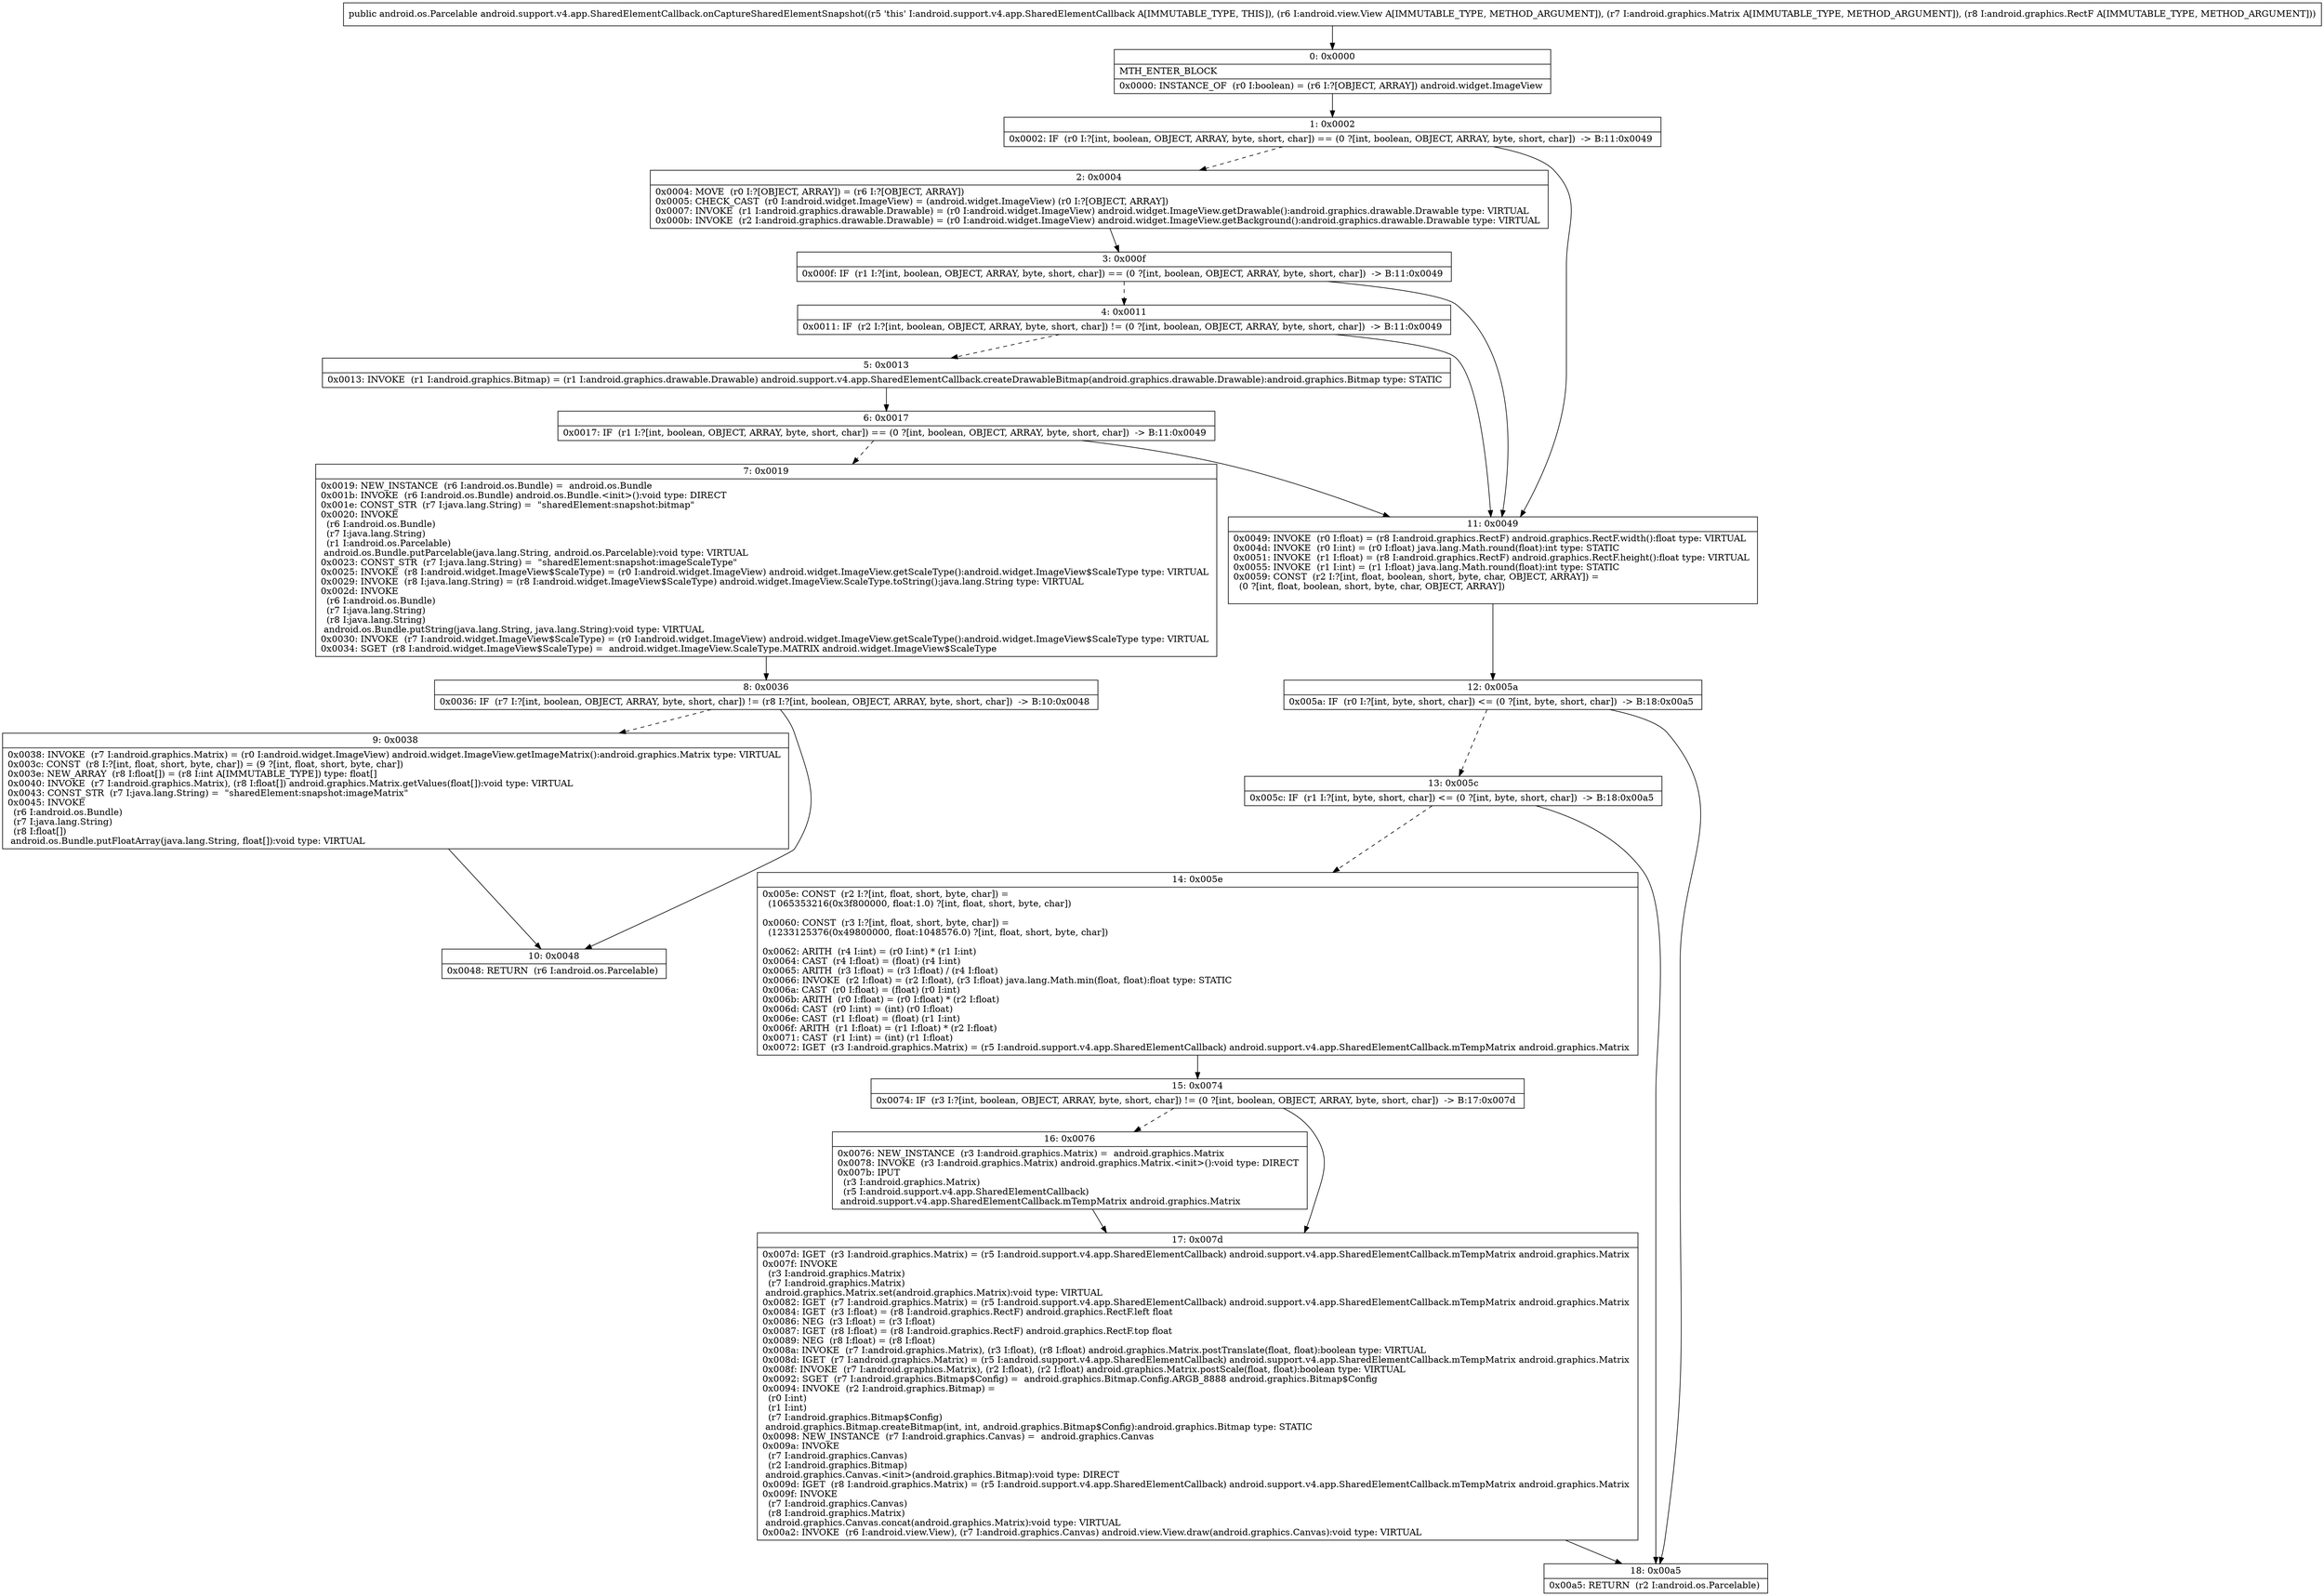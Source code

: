 digraph "CFG forandroid.support.v4.app.SharedElementCallback.onCaptureSharedElementSnapshot(Landroid\/view\/View;Landroid\/graphics\/Matrix;Landroid\/graphics\/RectF;)Landroid\/os\/Parcelable;" {
Node_0 [shape=record,label="{0\:\ 0x0000|MTH_ENTER_BLOCK\l|0x0000: INSTANCE_OF  (r0 I:boolean) = (r6 I:?[OBJECT, ARRAY]) android.widget.ImageView \l}"];
Node_1 [shape=record,label="{1\:\ 0x0002|0x0002: IF  (r0 I:?[int, boolean, OBJECT, ARRAY, byte, short, char]) == (0 ?[int, boolean, OBJECT, ARRAY, byte, short, char])  \-\> B:11:0x0049 \l}"];
Node_2 [shape=record,label="{2\:\ 0x0004|0x0004: MOVE  (r0 I:?[OBJECT, ARRAY]) = (r6 I:?[OBJECT, ARRAY]) \l0x0005: CHECK_CAST  (r0 I:android.widget.ImageView) = (android.widget.ImageView) (r0 I:?[OBJECT, ARRAY]) \l0x0007: INVOKE  (r1 I:android.graphics.drawable.Drawable) = (r0 I:android.widget.ImageView) android.widget.ImageView.getDrawable():android.graphics.drawable.Drawable type: VIRTUAL \l0x000b: INVOKE  (r2 I:android.graphics.drawable.Drawable) = (r0 I:android.widget.ImageView) android.widget.ImageView.getBackground():android.graphics.drawable.Drawable type: VIRTUAL \l}"];
Node_3 [shape=record,label="{3\:\ 0x000f|0x000f: IF  (r1 I:?[int, boolean, OBJECT, ARRAY, byte, short, char]) == (0 ?[int, boolean, OBJECT, ARRAY, byte, short, char])  \-\> B:11:0x0049 \l}"];
Node_4 [shape=record,label="{4\:\ 0x0011|0x0011: IF  (r2 I:?[int, boolean, OBJECT, ARRAY, byte, short, char]) != (0 ?[int, boolean, OBJECT, ARRAY, byte, short, char])  \-\> B:11:0x0049 \l}"];
Node_5 [shape=record,label="{5\:\ 0x0013|0x0013: INVOKE  (r1 I:android.graphics.Bitmap) = (r1 I:android.graphics.drawable.Drawable) android.support.v4.app.SharedElementCallback.createDrawableBitmap(android.graphics.drawable.Drawable):android.graphics.Bitmap type: STATIC \l}"];
Node_6 [shape=record,label="{6\:\ 0x0017|0x0017: IF  (r1 I:?[int, boolean, OBJECT, ARRAY, byte, short, char]) == (0 ?[int, boolean, OBJECT, ARRAY, byte, short, char])  \-\> B:11:0x0049 \l}"];
Node_7 [shape=record,label="{7\:\ 0x0019|0x0019: NEW_INSTANCE  (r6 I:android.os.Bundle) =  android.os.Bundle \l0x001b: INVOKE  (r6 I:android.os.Bundle) android.os.Bundle.\<init\>():void type: DIRECT \l0x001e: CONST_STR  (r7 I:java.lang.String) =  \"sharedElement:snapshot:bitmap\" \l0x0020: INVOKE  \l  (r6 I:android.os.Bundle)\l  (r7 I:java.lang.String)\l  (r1 I:android.os.Parcelable)\l android.os.Bundle.putParcelable(java.lang.String, android.os.Parcelable):void type: VIRTUAL \l0x0023: CONST_STR  (r7 I:java.lang.String) =  \"sharedElement:snapshot:imageScaleType\" \l0x0025: INVOKE  (r8 I:android.widget.ImageView$ScaleType) = (r0 I:android.widget.ImageView) android.widget.ImageView.getScaleType():android.widget.ImageView$ScaleType type: VIRTUAL \l0x0029: INVOKE  (r8 I:java.lang.String) = (r8 I:android.widget.ImageView$ScaleType) android.widget.ImageView.ScaleType.toString():java.lang.String type: VIRTUAL \l0x002d: INVOKE  \l  (r6 I:android.os.Bundle)\l  (r7 I:java.lang.String)\l  (r8 I:java.lang.String)\l android.os.Bundle.putString(java.lang.String, java.lang.String):void type: VIRTUAL \l0x0030: INVOKE  (r7 I:android.widget.ImageView$ScaleType) = (r0 I:android.widget.ImageView) android.widget.ImageView.getScaleType():android.widget.ImageView$ScaleType type: VIRTUAL \l0x0034: SGET  (r8 I:android.widget.ImageView$ScaleType) =  android.widget.ImageView.ScaleType.MATRIX android.widget.ImageView$ScaleType \l}"];
Node_8 [shape=record,label="{8\:\ 0x0036|0x0036: IF  (r7 I:?[int, boolean, OBJECT, ARRAY, byte, short, char]) != (r8 I:?[int, boolean, OBJECT, ARRAY, byte, short, char])  \-\> B:10:0x0048 \l}"];
Node_9 [shape=record,label="{9\:\ 0x0038|0x0038: INVOKE  (r7 I:android.graphics.Matrix) = (r0 I:android.widget.ImageView) android.widget.ImageView.getImageMatrix():android.graphics.Matrix type: VIRTUAL \l0x003c: CONST  (r8 I:?[int, float, short, byte, char]) = (9 ?[int, float, short, byte, char]) \l0x003e: NEW_ARRAY  (r8 I:float[]) = (r8 I:int A[IMMUTABLE_TYPE]) type: float[] \l0x0040: INVOKE  (r7 I:android.graphics.Matrix), (r8 I:float[]) android.graphics.Matrix.getValues(float[]):void type: VIRTUAL \l0x0043: CONST_STR  (r7 I:java.lang.String) =  \"sharedElement:snapshot:imageMatrix\" \l0x0045: INVOKE  \l  (r6 I:android.os.Bundle)\l  (r7 I:java.lang.String)\l  (r8 I:float[])\l android.os.Bundle.putFloatArray(java.lang.String, float[]):void type: VIRTUAL \l}"];
Node_10 [shape=record,label="{10\:\ 0x0048|0x0048: RETURN  (r6 I:android.os.Parcelable) \l}"];
Node_11 [shape=record,label="{11\:\ 0x0049|0x0049: INVOKE  (r0 I:float) = (r8 I:android.graphics.RectF) android.graphics.RectF.width():float type: VIRTUAL \l0x004d: INVOKE  (r0 I:int) = (r0 I:float) java.lang.Math.round(float):int type: STATIC \l0x0051: INVOKE  (r1 I:float) = (r8 I:android.graphics.RectF) android.graphics.RectF.height():float type: VIRTUAL \l0x0055: INVOKE  (r1 I:int) = (r1 I:float) java.lang.Math.round(float):int type: STATIC \l0x0059: CONST  (r2 I:?[int, float, boolean, short, byte, char, OBJECT, ARRAY]) = \l  (0 ?[int, float, boolean, short, byte, char, OBJECT, ARRAY])\l \l}"];
Node_12 [shape=record,label="{12\:\ 0x005a|0x005a: IF  (r0 I:?[int, byte, short, char]) \<= (0 ?[int, byte, short, char])  \-\> B:18:0x00a5 \l}"];
Node_13 [shape=record,label="{13\:\ 0x005c|0x005c: IF  (r1 I:?[int, byte, short, char]) \<= (0 ?[int, byte, short, char])  \-\> B:18:0x00a5 \l}"];
Node_14 [shape=record,label="{14\:\ 0x005e|0x005e: CONST  (r2 I:?[int, float, short, byte, char]) = \l  (1065353216(0x3f800000, float:1.0) ?[int, float, short, byte, char])\l \l0x0060: CONST  (r3 I:?[int, float, short, byte, char]) = \l  (1233125376(0x49800000, float:1048576.0) ?[int, float, short, byte, char])\l \l0x0062: ARITH  (r4 I:int) = (r0 I:int) * (r1 I:int) \l0x0064: CAST  (r4 I:float) = (float) (r4 I:int) \l0x0065: ARITH  (r3 I:float) = (r3 I:float) \/ (r4 I:float) \l0x0066: INVOKE  (r2 I:float) = (r2 I:float), (r3 I:float) java.lang.Math.min(float, float):float type: STATIC \l0x006a: CAST  (r0 I:float) = (float) (r0 I:int) \l0x006b: ARITH  (r0 I:float) = (r0 I:float) * (r2 I:float) \l0x006d: CAST  (r0 I:int) = (int) (r0 I:float) \l0x006e: CAST  (r1 I:float) = (float) (r1 I:int) \l0x006f: ARITH  (r1 I:float) = (r1 I:float) * (r2 I:float) \l0x0071: CAST  (r1 I:int) = (int) (r1 I:float) \l0x0072: IGET  (r3 I:android.graphics.Matrix) = (r5 I:android.support.v4.app.SharedElementCallback) android.support.v4.app.SharedElementCallback.mTempMatrix android.graphics.Matrix \l}"];
Node_15 [shape=record,label="{15\:\ 0x0074|0x0074: IF  (r3 I:?[int, boolean, OBJECT, ARRAY, byte, short, char]) != (0 ?[int, boolean, OBJECT, ARRAY, byte, short, char])  \-\> B:17:0x007d \l}"];
Node_16 [shape=record,label="{16\:\ 0x0076|0x0076: NEW_INSTANCE  (r3 I:android.graphics.Matrix) =  android.graphics.Matrix \l0x0078: INVOKE  (r3 I:android.graphics.Matrix) android.graphics.Matrix.\<init\>():void type: DIRECT \l0x007b: IPUT  \l  (r3 I:android.graphics.Matrix)\l  (r5 I:android.support.v4.app.SharedElementCallback)\l android.support.v4.app.SharedElementCallback.mTempMatrix android.graphics.Matrix \l}"];
Node_17 [shape=record,label="{17\:\ 0x007d|0x007d: IGET  (r3 I:android.graphics.Matrix) = (r5 I:android.support.v4.app.SharedElementCallback) android.support.v4.app.SharedElementCallback.mTempMatrix android.graphics.Matrix \l0x007f: INVOKE  \l  (r3 I:android.graphics.Matrix)\l  (r7 I:android.graphics.Matrix)\l android.graphics.Matrix.set(android.graphics.Matrix):void type: VIRTUAL \l0x0082: IGET  (r7 I:android.graphics.Matrix) = (r5 I:android.support.v4.app.SharedElementCallback) android.support.v4.app.SharedElementCallback.mTempMatrix android.graphics.Matrix \l0x0084: IGET  (r3 I:float) = (r8 I:android.graphics.RectF) android.graphics.RectF.left float \l0x0086: NEG  (r3 I:float) = (r3 I:float) \l0x0087: IGET  (r8 I:float) = (r8 I:android.graphics.RectF) android.graphics.RectF.top float \l0x0089: NEG  (r8 I:float) = (r8 I:float) \l0x008a: INVOKE  (r7 I:android.graphics.Matrix), (r3 I:float), (r8 I:float) android.graphics.Matrix.postTranslate(float, float):boolean type: VIRTUAL \l0x008d: IGET  (r7 I:android.graphics.Matrix) = (r5 I:android.support.v4.app.SharedElementCallback) android.support.v4.app.SharedElementCallback.mTempMatrix android.graphics.Matrix \l0x008f: INVOKE  (r7 I:android.graphics.Matrix), (r2 I:float), (r2 I:float) android.graphics.Matrix.postScale(float, float):boolean type: VIRTUAL \l0x0092: SGET  (r7 I:android.graphics.Bitmap$Config) =  android.graphics.Bitmap.Config.ARGB_8888 android.graphics.Bitmap$Config \l0x0094: INVOKE  (r2 I:android.graphics.Bitmap) = \l  (r0 I:int)\l  (r1 I:int)\l  (r7 I:android.graphics.Bitmap$Config)\l android.graphics.Bitmap.createBitmap(int, int, android.graphics.Bitmap$Config):android.graphics.Bitmap type: STATIC \l0x0098: NEW_INSTANCE  (r7 I:android.graphics.Canvas) =  android.graphics.Canvas \l0x009a: INVOKE  \l  (r7 I:android.graphics.Canvas)\l  (r2 I:android.graphics.Bitmap)\l android.graphics.Canvas.\<init\>(android.graphics.Bitmap):void type: DIRECT \l0x009d: IGET  (r8 I:android.graphics.Matrix) = (r5 I:android.support.v4.app.SharedElementCallback) android.support.v4.app.SharedElementCallback.mTempMatrix android.graphics.Matrix \l0x009f: INVOKE  \l  (r7 I:android.graphics.Canvas)\l  (r8 I:android.graphics.Matrix)\l android.graphics.Canvas.concat(android.graphics.Matrix):void type: VIRTUAL \l0x00a2: INVOKE  (r6 I:android.view.View), (r7 I:android.graphics.Canvas) android.view.View.draw(android.graphics.Canvas):void type: VIRTUAL \l}"];
Node_18 [shape=record,label="{18\:\ 0x00a5|0x00a5: RETURN  (r2 I:android.os.Parcelable) \l}"];
MethodNode[shape=record,label="{public android.os.Parcelable android.support.v4.app.SharedElementCallback.onCaptureSharedElementSnapshot((r5 'this' I:android.support.v4.app.SharedElementCallback A[IMMUTABLE_TYPE, THIS]), (r6 I:android.view.View A[IMMUTABLE_TYPE, METHOD_ARGUMENT]), (r7 I:android.graphics.Matrix A[IMMUTABLE_TYPE, METHOD_ARGUMENT]), (r8 I:android.graphics.RectF A[IMMUTABLE_TYPE, METHOD_ARGUMENT])) }"];
MethodNode -> Node_0;
Node_0 -> Node_1;
Node_1 -> Node_2[style=dashed];
Node_1 -> Node_11;
Node_2 -> Node_3;
Node_3 -> Node_4[style=dashed];
Node_3 -> Node_11;
Node_4 -> Node_5[style=dashed];
Node_4 -> Node_11;
Node_5 -> Node_6;
Node_6 -> Node_7[style=dashed];
Node_6 -> Node_11;
Node_7 -> Node_8;
Node_8 -> Node_9[style=dashed];
Node_8 -> Node_10;
Node_9 -> Node_10;
Node_11 -> Node_12;
Node_12 -> Node_13[style=dashed];
Node_12 -> Node_18;
Node_13 -> Node_14[style=dashed];
Node_13 -> Node_18;
Node_14 -> Node_15;
Node_15 -> Node_16[style=dashed];
Node_15 -> Node_17;
Node_16 -> Node_17;
Node_17 -> Node_18;
}

